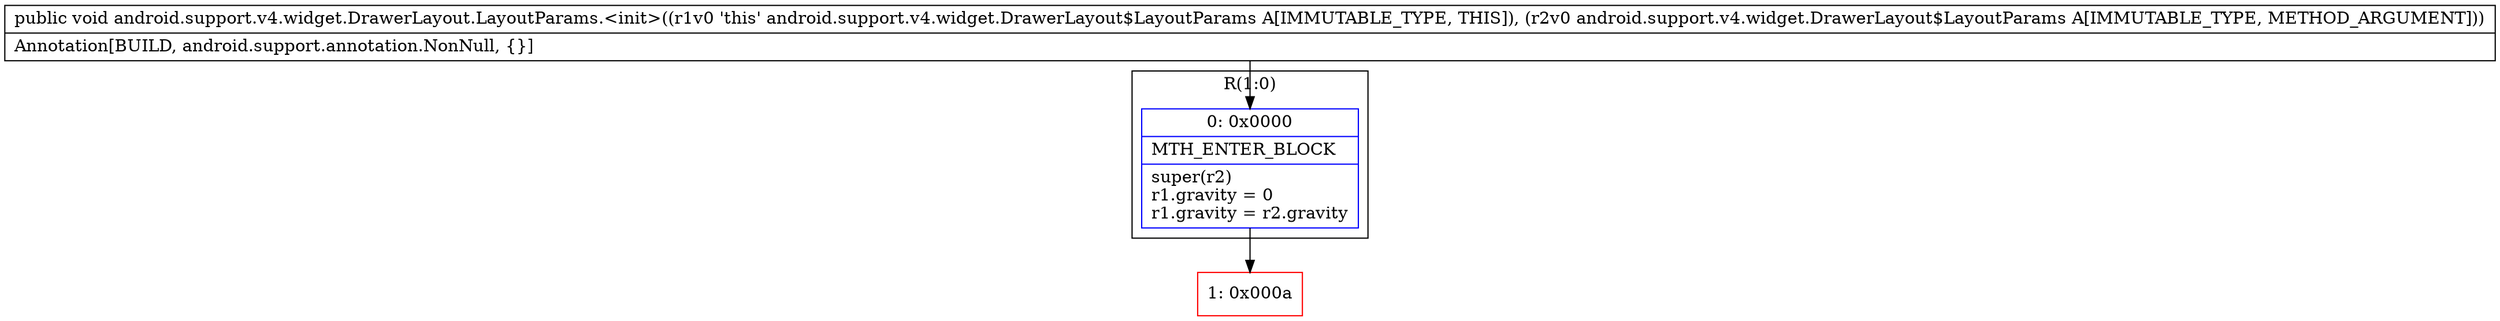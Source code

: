 digraph "CFG forandroid.support.v4.widget.DrawerLayout.LayoutParams.\<init\>(Landroid\/support\/v4\/widget\/DrawerLayout$LayoutParams;)V" {
subgraph cluster_Region_2034540654 {
label = "R(1:0)";
node [shape=record,color=blue];
Node_0 [shape=record,label="{0\:\ 0x0000|MTH_ENTER_BLOCK\l|super(r2)\lr1.gravity = 0\lr1.gravity = r2.gravity\l}"];
}
Node_1 [shape=record,color=red,label="{1\:\ 0x000a}"];
MethodNode[shape=record,label="{public void android.support.v4.widget.DrawerLayout.LayoutParams.\<init\>((r1v0 'this' android.support.v4.widget.DrawerLayout$LayoutParams A[IMMUTABLE_TYPE, THIS]), (r2v0 android.support.v4.widget.DrawerLayout$LayoutParams A[IMMUTABLE_TYPE, METHOD_ARGUMENT]))  | Annotation[BUILD, android.support.annotation.NonNull, \{\}]\l}"];
MethodNode -> Node_0;
Node_0 -> Node_1;
}

